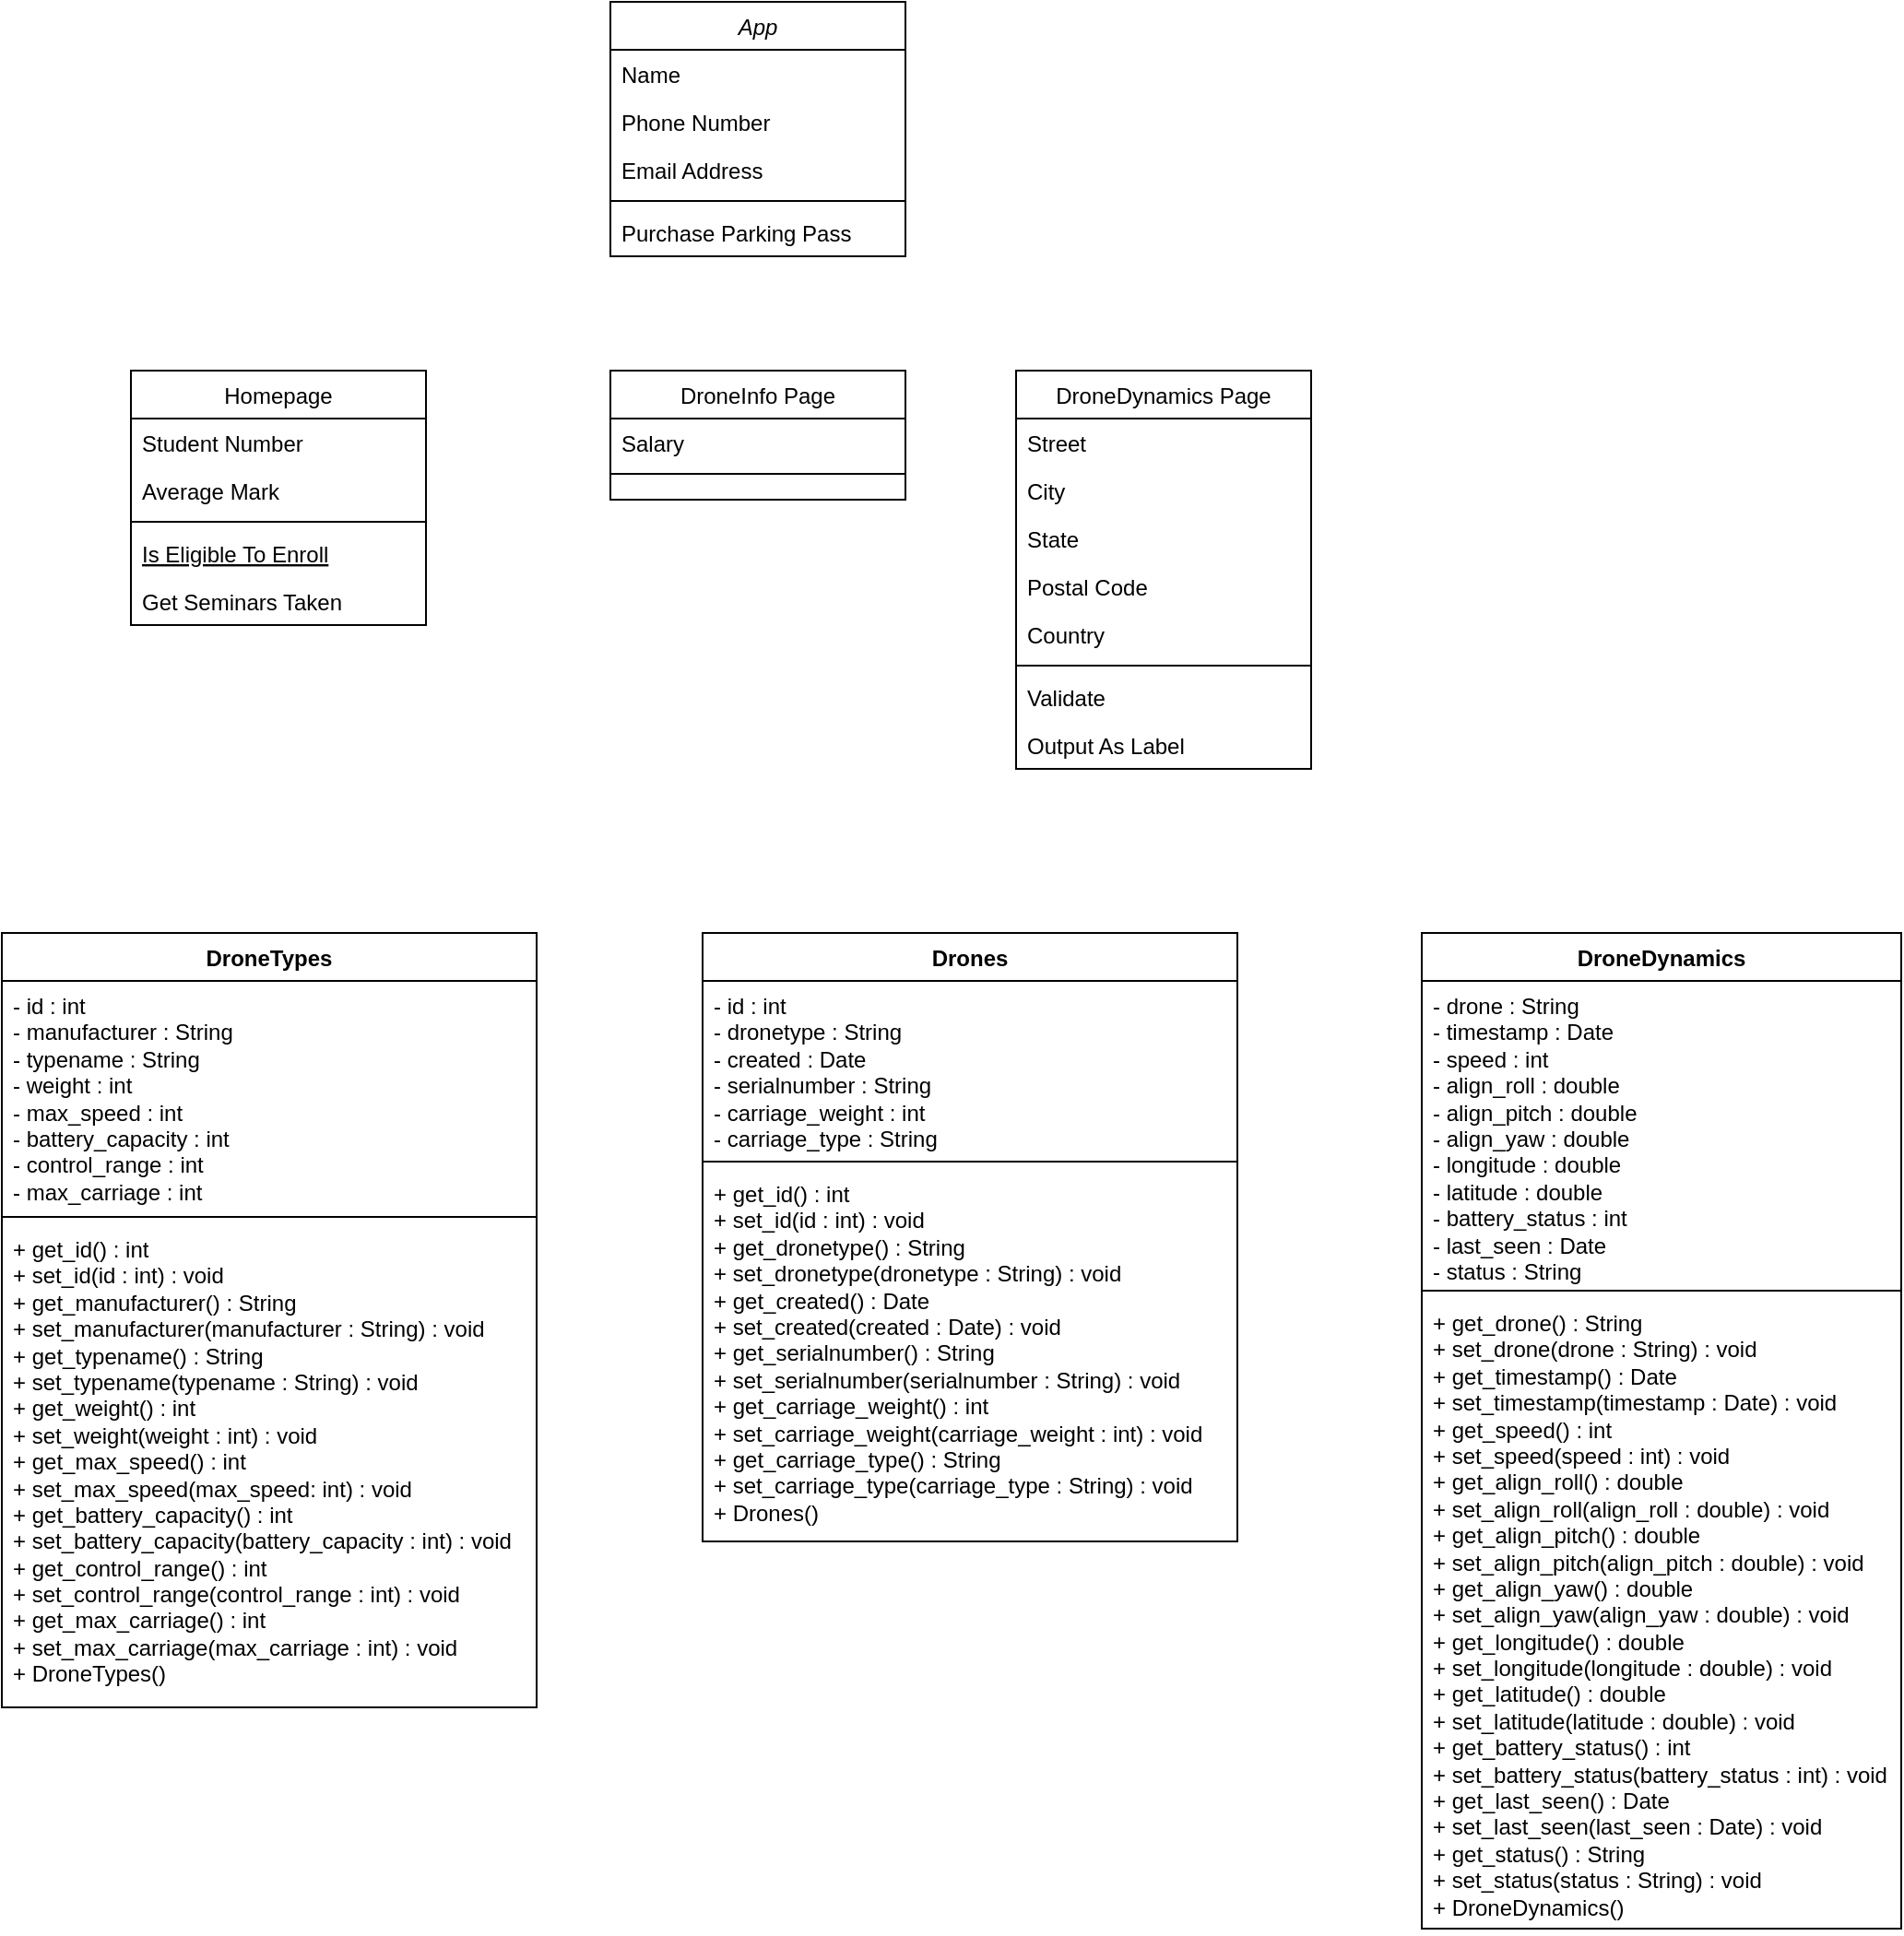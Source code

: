 <mxfile version="22.1.17" type="github">
  <diagram id="C5RBs43oDa-KdzZeNtuy" name="Page-1">
    <mxGraphModel dx="1364" dy="795" grid="1" gridSize="10" guides="1" tooltips="1" connect="1" arrows="1" fold="1" page="1" pageScale="1" pageWidth="827" pageHeight="1169" math="0" shadow="0">
      <root>
        <mxCell id="WIyWlLk6GJQsqaUBKTNV-0" />
        <mxCell id="WIyWlLk6GJQsqaUBKTNV-1" parent="WIyWlLk6GJQsqaUBKTNV-0" />
        <mxCell id="zkfFHV4jXpPFQw0GAbJ--0" value="App" style="swimlane;fontStyle=2;align=center;verticalAlign=top;childLayout=stackLayout;horizontal=1;startSize=26;horizontalStack=0;resizeParent=1;resizeLast=0;collapsible=1;marginBottom=0;rounded=0;shadow=0;strokeWidth=1;" parent="WIyWlLk6GJQsqaUBKTNV-1" vertex="1">
          <mxGeometry x="330" y="80" width="160" height="138" as="geometry">
            <mxRectangle x="230" y="140" width="160" height="26" as="alternateBounds" />
          </mxGeometry>
        </mxCell>
        <mxCell id="zkfFHV4jXpPFQw0GAbJ--1" value="Name" style="text;align=left;verticalAlign=top;spacingLeft=4;spacingRight=4;overflow=hidden;rotatable=0;points=[[0,0.5],[1,0.5]];portConstraint=eastwest;" parent="zkfFHV4jXpPFQw0GAbJ--0" vertex="1">
          <mxGeometry y="26" width="160" height="26" as="geometry" />
        </mxCell>
        <mxCell id="zkfFHV4jXpPFQw0GAbJ--2" value="Phone Number" style="text;align=left;verticalAlign=top;spacingLeft=4;spacingRight=4;overflow=hidden;rotatable=0;points=[[0,0.5],[1,0.5]];portConstraint=eastwest;rounded=0;shadow=0;html=0;" parent="zkfFHV4jXpPFQw0GAbJ--0" vertex="1">
          <mxGeometry y="52" width="160" height="26" as="geometry" />
        </mxCell>
        <mxCell id="zkfFHV4jXpPFQw0GAbJ--3" value="Email Address" style="text;align=left;verticalAlign=top;spacingLeft=4;spacingRight=4;overflow=hidden;rotatable=0;points=[[0,0.5],[1,0.5]];portConstraint=eastwest;rounded=0;shadow=0;html=0;" parent="zkfFHV4jXpPFQw0GAbJ--0" vertex="1">
          <mxGeometry y="78" width="160" height="26" as="geometry" />
        </mxCell>
        <mxCell id="zkfFHV4jXpPFQw0GAbJ--4" value="" style="line;html=1;strokeWidth=1;align=left;verticalAlign=middle;spacingTop=-1;spacingLeft=3;spacingRight=3;rotatable=0;labelPosition=right;points=[];portConstraint=eastwest;" parent="zkfFHV4jXpPFQw0GAbJ--0" vertex="1">
          <mxGeometry y="104" width="160" height="8" as="geometry" />
        </mxCell>
        <mxCell id="zkfFHV4jXpPFQw0GAbJ--5" value="Purchase Parking Pass" style="text;align=left;verticalAlign=top;spacingLeft=4;spacingRight=4;overflow=hidden;rotatable=0;points=[[0,0.5],[1,0.5]];portConstraint=eastwest;" parent="zkfFHV4jXpPFQw0GAbJ--0" vertex="1">
          <mxGeometry y="112" width="160" height="26" as="geometry" />
        </mxCell>
        <mxCell id="zkfFHV4jXpPFQw0GAbJ--6" value="Homepage" style="swimlane;fontStyle=0;align=center;verticalAlign=top;childLayout=stackLayout;horizontal=1;startSize=26;horizontalStack=0;resizeParent=1;resizeLast=0;collapsible=1;marginBottom=0;rounded=0;shadow=0;strokeWidth=1;" parent="WIyWlLk6GJQsqaUBKTNV-1" vertex="1">
          <mxGeometry x="70" y="280" width="160" height="138" as="geometry">
            <mxRectangle x="130" y="380" width="160" height="26" as="alternateBounds" />
          </mxGeometry>
        </mxCell>
        <mxCell id="zkfFHV4jXpPFQw0GAbJ--7" value="Student Number" style="text;align=left;verticalAlign=top;spacingLeft=4;spacingRight=4;overflow=hidden;rotatable=0;points=[[0,0.5],[1,0.5]];portConstraint=eastwest;" parent="zkfFHV4jXpPFQw0GAbJ--6" vertex="1">
          <mxGeometry y="26" width="160" height="26" as="geometry" />
        </mxCell>
        <mxCell id="zkfFHV4jXpPFQw0GAbJ--8" value="Average Mark" style="text;align=left;verticalAlign=top;spacingLeft=4;spacingRight=4;overflow=hidden;rotatable=0;points=[[0,0.5],[1,0.5]];portConstraint=eastwest;rounded=0;shadow=0;html=0;" parent="zkfFHV4jXpPFQw0GAbJ--6" vertex="1">
          <mxGeometry y="52" width="160" height="26" as="geometry" />
        </mxCell>
        <mxCell id="zkfFHV4jXpPFQw0GAbJ--9" value="" style="line;html=1;strokeWidth=1;align=left;verticalAlign=middle;spacingTop=-1;spacingLeft=3;spacingRight=3;rotatable=0;labelPosition=right;points=[];portConstraint=eastwest;" parent="zkfFHV4jXpPFQw0GAbJ--6" vertex="1">
          <mxGeometry y="78" width="160" height="8" as="geometry" />
        </mxCell>
        <mxCell id="zkfFHV4jXpPFQw0GAbJ--10" value="Is Eligible To Enroll" style="text;align=left;verticalAlign=top;spacingLeft=4;spacingRight=4;overflow=hidden;rotatable=0;points=[[0,0.5],[1,0.5]];portConstraint=eastwest;fontStyle=4" parent="zkfFHV4jXpPFQw0GAbJ--6" vertex="1">
          <mxGeometry y="86" width="160" height="26" as="geometry" />
        </mxCell>
        <mxCell id="zkfFHV4jXpPFQw0GAbJ--11" value="Get Seminars Taken" style="text;align=left;verticalAlign=top;spacingLeft=4;spacingRight=4;overflow=hidden;rotatable=0;points=[[0,0.5],[1,0.5]];portConstraint=eastwest;" parent="zkfFHV4jXpPFQw0GAbJ--6" vertex="1">
          <mxGeometry y="112" width="160" height="26" as="geometry" />
        </mxCell>
        <mxCell id="zkfFHV4jXpPFQw0GAbJ--13" value="DroneInfo Page" style="swimlane;fontStyle=0;align=center;verticalAlign=top;childLayout=stackLayout;horizontal=1;startSize=26;horizontalStack=0;resizeParent=1;resizeLast=0;collapsible=1;marginBottom=0;rounded=0;shadow=0;strokeWidth=1;" parent="WIyWlLk6GJQsqaUBKTNV-1" vertex="1">
          <mxGeometry x="330" y="280" width="160" height="70" as="geometry">
            <mxRectangle x="340" y="380" width="170" height="26" as="alternateBounds" />
          </mxGeometry>
        </mxCell>
        <mxCell id="zkfFHV4jXpPFQw0GAbJ--14" value="Salary" style="text;align=left;verticalAlign=top;spacingLeft=4;spacingRight=4;overflow=hidden;rotatable=0;points=[[0,0.5],[1,0.5]];portConstraint=eastwest;" parent="zkfFHV4jXpPFQw0GAbJ--13" vertex="1">
          <mxGeometry y="26" width="160" height="26" as="geometry" />
        </mxCell>
        <mxCell id="zkfFHV4jXpPFQw0GAbJ--15" value="" style="line;html=1;strokeWidth=1;align=left;verticalAlign=middle;spacingTop=-1;spacingLeft=3;spacingRight=3;rotatable=0;labelPosition=right;points=[];portConstraint=eastwest;" parent="zkfFHV4jXpPFQw0GAbJ--13" vertex="1">
          <mxGeometry y="52" width="160" height="8" as="geometry" />
        </mxCell>
        <mxCell id="zkfFHV4jXpPFQw0GAbJ--17" value="DroneDynamics Page" style="swimlane;fontStyle=0;align=center;verticalAlign=top;childLayout=stackLayout;horizontal=1;startSize=26;horizontalStack=0;resizeParent=1;resizeLast=0;collapsible=1;marginBottom=0;rounded=0;shadow=0;strokeWidth=1;" parent="WIyWlLk6GJQsqaUBKTNV-1" vertex="1">
          <mxGeometry x="550" y="280" width="160" height="216" as="geometry">
            <mxRectangle x="550" y="140" width="160" height="26" as="alternateBounds" />
          </mxGeometry>
        </mxCell>
        <mxCell id="zkfFHV4jXpPFQw0GAbJ--18" value="Street" style="text;align=left;verticalAlign=top;spacingLeft=4;spacingRight=4;overflow=hidden;rotatable=0;points=[[0,0.5],[1,0.5]];portConstraint=eastwest;" parent="zkfFHV4jXpPFQw0GAbJ--17" vertex="1">
          <mxGeometry y="26" width="160" height="26" as="geometry" />
        </mxCell>
        <mxCell id="zkfFHV4jXpPFQw0GAbJ--19" value="City" style="text;align=left;verticalAlign=top;spacingLeft=4;spacingRight=4;overflow=hidden;rotatable=0;points=[[0,0.5],[1,0.5]];portConstraint=eastwest;rounded=0;shadow=0;html=0;" parent="zkfFHV4jXpPFQw0GAbJ--17" vertex="1">
          <mxGeometry y="52" width="160" height="26" as="geometry" />
        </mxCell>
        <mxCell id="zkfFHV4jXpPFQw0GAbJ--20" value="State" style="text;align=left;verticalAlign=top;spacingLeft=4;spacingRight=4;overflow=hidden;rotatable=0;points=[[0,0.5],[1,0.5]];portConstraint=eastwest;rounded=0;shadow=0;html=0;" parent="zkfFHV4jXpPFQw0GAbJ--17" vertex="1">
          <mxGeometry y="78" width="160" height="26" as="geometry" />
        </mxCell>
        <mxCell id="zkfFHV4jXpPFQw0GAbJ--21" value="Postal Code" style="text;align=left;verticalAlign=top;spacingLeft=4;spacingRight=4;overflow=hidden;rotatable=0;points=[[0,0.5],[1,0.5]];portConstraint=eastwest;rounded=0;shadow=0;html=0;" parent="zkfFHV4jXpPFQw0GAbJ--17" vertex="1">
          <mxGeometry y="104" width="160" height="26" as="geometry" />
        </mxCell>
        <mxCell id="zkfFHV4jXpPFQw0GAbJ--22" value="Country" style="text;align=left;verticalAlign=top;spacingLeft=4;spacingRight=4;overflow=hidden;rotatable=0;points=[[0,0.5],[1,0.5]];portConstraint=eastwest;rounded=0;shadow=0;html=0;" parent="zkfFHV4jXpPFQw0GAbJ--17" vertex="1">
          <mxGeometry y="130" width="160" height="26" as="geometry" />
        </mxCell>
        <mxCell id="zkfFHV4jXpPFQw0GAbJ--23" value="" style="line;html=1;strokeWidth=1;align=left;verticalAlign=middle;spacingTop=-1;spacingLeft=3;spacingRight=3;rotatable=0;labelPosition=right;points=[];portConstraint=eastwest;" parent="zkfFHV4jXpPFQw0GAbJ--17" vertex="1">
          <mxGeometry y="156" width="160" height="8" as="geometry" />
        </mxCell>
        <mxCell id="zkfFHV4jXpPFQw0GAbJ--24" value="Validate" style="text;align=left;verticalAlign=top;spacingLeft=4;spacingRight=4;overflow=hidden;rotatable=0;points=[[0,0.5],[1,0.5]];portConstraint=eastwest;" parent="zkfFHV4jXpPFQw0GAbJ--17" vertex="1">
          <mxGeometry y="164" width="160" height="26" as="geometry" />
        </mxCell>
        <mxCell id="zkfFHV4jXpPFQw0GAbJ--25" value="Output As Label" style="text;align=left;verticalAlign=top;spacingLeft=4;spacingRight=4;overflow=hidden;rotatable=0;points=[[0,0.5],[1,0.5]];portConstraint=eastwest;" parent="zkfFHV4jXpPFQw0GAbJ--17" vertex="1">
          <mxGeometry y="190" width="160" height="26" as="geometry" />
        </mxCell>
        <mxCell id="ezU55_HowOdJxXUAR7C2-4" value="DroneTypes" style="swimlane;fontStyle=1;align=center;verticalAlign=top;childLayout=stackLayout;horizontal=1;startSize=26;horizontalStack=0;resizeParent=1;resizeParentMax=0;resizeLast=0;collapsible=1;marginBottom=0;whiteSpace=wrap;html=1;" vertex="1" parent="WIyWlLk6GJQsqaUBKTNV-1">
          <mxGeometry y="585" width="290" height="420" as="geometry" />
        </mxCell>
        <mxCell id="ezU55_HowOdJxXUAR7C2-5" value="&lt;div&gt;- id : int&lt;/div&gt;&lt;div&gt;- manufacturer : String&lt;/div&gt;&lt;div&gt;- typename : String&lt;/div&gt;&lt;div&gt;- weight : int&lt;/div&gt;&lt;div&gt;- max_speed : int&lt;/div&gt;&lt;div&gt;- battery_capacity : int&lt;/div&gt;&lt;div&gt;- control_range : int&lt;/div&gt;&lt;div&gt;- max_carriage : int&lt;br&gt;&lt;/div&gt;&lt;div&gt;&lt;br&gt;&lt;/div&gt;" style="text;strokeColor=none;fillColor=none;align=left;verticalAlign=top;spacingLeft=4;spacingRight=4;overflow=hidden;rotatable=0;points=[[0,0.5],[1,0.5]];portConstraint=eastwest;whiteSpace=wrap;html=1;" vertex="1" parent="ezU55_HowOdJxXUAR7C2-4">
          <mxGeometry y="26" width="290" height="124" as="geometry" />
        </mxCell>
        <mxCell id="ezU55_HowOdJxXUAR7C2-6" value="" style="line;strokeWidth=1;fillColor=none;align=left;verticalAlign=middle;spacingTop=-1;spacingLeft=3;spacingRight=3;rotatable=0;labelPosition=right;points=[];portConstraint=eastwest;strokeColor=inherit;" vertex="1" parent="ezU55_HowOdJxXUAR7C2-4">
          <mxGeometry y="150" width="290" height="8" as="geometry" />
        </mxCell>
        <mxCell id="ezU55_HowOdJxXUAR7C2-7" value="&lt;div&gt;+ get_id() : int&lt;/div&gt;&lt;div&gt;+ set_id(id : int) : void&lt;/div&gt;&lt;div&gt;+ get_manufacturer() : String&lt;/div&gt;&lt;div&gt;+ set_manufacturer(manufacturer : String) : void&lt;/div&gt;&lt;div&gt;+ get_typename() : String&lt;/div&gt;&lt;div&gt;+ set_typename(typename : String) : void&lt;/div&gt;&lt;div&gt;+ get_weight() : int&lt;/div&gt;&lt;div&gt;+ set_weight(weight : int) : void&lt;/div&gt;&lt;div&gt;+ get_max_speed() : int&lt;/div&gt;&lt;div&gt;+ set_max_speed(max_speed: int) : void&lt;/div&gt;&lt;div&gt;+ get_battery_capacity() : int&lt;br&gt;&lt;/div&gt;&lt;div&gt;+ set_battery_capacity(battery_capacity : int) : void&lt;/div&gt;&lt;div&gt;+ get_control_range() : int&lt;/div&gt;&lt;div&gt;+ set_control_range(control_range : int) : void&lt;/div&gt;&lt;div&gt;+ get_max_carriage() : int&lt;/div&gt;&lt;div&gt;+ set_max_carriage(max_carriage : int) : void&amp;nbsp; &lt;br&gt;&lt;/div&gt;&lt;div&gt;+ DroneTypes()&lt;br&gt;&lt;/div&gt;&lt;div&gt;&lt;br&gt;&lt;/div&gt;" style="text;strokeColor=none;fillColor=none;align=left;verticalAlign=top;spacingLeft=4;spacingRight=4;overflow=hidden;rotatable=0;points=[[0,0.5],[1,0.5]];portConstraint=eastwest;whiteSpace=wrap;html=1;" vertex="1" parent="ezU55_HowOdJxXUAR7C2-4">
          <mxGeometry y="158" width="290" height="262" as="geometry" />
        </mxCell>
        <mxCell id="ezU55_HowOdJxXUAR7C2-8" value="Drones" style="swimlane;fontStyle=1;align=center;verticalAlign=top;childLayout=stackLayout;horizontal=1;startSize=26;horizontalStack=0;resizeParent=1;resizeParentMax=0;resizeLast=0;collapsible=1;marginBottom=0;whiteSpace=wrap;html=1;" vertex="1" parent="WIyWlLk6GJQsqaUBKTNV-1">
          <mxGeometry x="380" y="585" width="290" height="330" as="geometry" />
        </mxCell>
        <mxCell id="ezU55_HowOdJxXUAR7C2-9" value="&lt;div&gt;- id : int&lt;/div&gt;&lt;div&gt;- dronetype : String&lt;/div&gt;&lt;div&gt;- created : Date&lt;/div&gt;&lt;div&gt;- serialnumber : String&lt;/div&gt;&lt;div&gt;- carriage_weight : int&lt;/div&gt;&lt;div&gt;- carriage_type : String&lt;br&gt;&lt;/div&gt;" style="text;strokeColor=none;fillColor=none;align=left;verticalAlign=top;spacingLeft=4;spacingRight=4;overflow=hidden;rotatable=0;points=[[0,0.5],[1,0.5]];portConstraint=eastwest;whiteSpace=wrap;html=1;" vertex="1" parent="ezU55_HowOdJxXUAR7C2-8">
          <mxGeometry y="26" width="290" height="94" as="geometry" />
        </mxCell>
        <mxCell id="ezU55_HowOdJxXUAR7C2-10" value="" style="line;strokeWidth=1;fillColor=none;align=left;verticalAlign=middle;spacingTop=-1;spacingLeft=3;spacingRight=3;rotatable=0;labelPosition=right;points=[];portConstraint=eastwest;strokeColor=inherit;" vertex="1" parent="ezU55_HowOdJxXUAR7C2-8">
          <mxGeometry y="120" width="290" height="8" as="geometry" />
        </mxCell>
        <mxCell id="ezU55_HowOdJxXUAR7C2-11" value="&lt;div&gt;+ get_id() : int&lt;/div&gt;&lt;div&gt;+ set_id(id : int) : void&lt;/div&gt;&lt;div&gt;+ get_dronetype() : String&lt;/div&gt;&lt;div&gt;+ set_dronetype(dronetype : String) : void &lt;br&gt;&lt;/div&gt;&lt;div&gt;+ get_created() : Date&lt;/div&gt;&lt;div&gt;+ set_created(created : Date) : void&lt;/div&gt;&lt;div&gt;+ get_serialnumber() : String&lt;/div&gt;&lt;div&gt;+ set_serialnumber(serialnumber : String) : void&lt;br&gt;&lt;/div&gt;&lt;div&gt;+ get_carriage_weight() : int&lt;/div&gt;&lt;div&gt;+ set_carriage_weight(carriage_weight : int) : void&lt;/div&gt;&lt;div&gt;+ get_carriage_type() : String&lt;/div&gt;&lt;div&gt;+ set_carriage_type(carriage_type : String) : void&lt;/div&gt;&lt;div&gt;+ Drones()&lt;br&gt;&lt;/div&gt;" style="text;strokeColor=none;fillColor=none;align=left;verticalAlign=top;spacingLeft=4;spacingRight=4;overflow=hidden;rotatable=0;points=[[0,0.5],[1,0.5]];portConstraint=eastwest;whiteSpace=wrap;html=1;" vertex="1" parent="ezU55_HowOdJxXUAR7C2-8">
          <mxGeometry y="128" width="290" height="202" as="geometry" />
        </mxCell>
        <mxCell id="ezU55_HowOdJxXUAR7C2-12" value="DroneDynamics" style="swimlane;fontStyle=1;align=center;verticalAlign=top;childLayout=stackLayout;horizontal=1;startSize=26;horizontalStack=0;resizeParent=1;resizeParentMax=0;resizeLast=0;collapsible=1;marginBottom=0;whiteSpace=wrap;html=1;" vertex="1" parent="WIyWlLk6GJQsqaUBKTNV-1">
          <mxGeometry x="770" y="585" width="260" height="540" as="geometry" />
        </mxCell>
        <mxCell id="ezU55_HowOdJxXUAR7C2-13" value="&lt;div&gt;- drone : String&lt;/div&gt;&lt;div&gt;- timestamp : Date&lt;/div&gt;&lt;div&gt;- speed : int&lt;/div&gt;&lt;div&gt;- align_roll : double&lt;/div&gt;&lt;div&gt;- align_pitch : double&lt;/div&gt;&lt;div&gt;- align_yaw : double&lt;/div&gt;&lt;div&gt;- longitude : double&lt;/div&gt;&lt;div&gt;- latitude : double&lt;/div&gt;&lt;div&gt;- battery_status : int&lt;/div&gt;&lt;div&gt;- last_seen : Date&lt;/div&gt;&lt;div&gt;- status : String&lt;br&gt;&lt;/div&gt;" style="text;strokeColor=none;fillColor=none;align=left;verticalAlign=top;spacingLeft=4;spacingRight=4;overflow=hidden;rotatable=0;points=[[0,0.5],[1,0.5]];portConstraint=eastwest;whiteSpace=wrap;html=1;" vertex="1" parent="ezU55_HowOdJxXUAR7C2-12">
          <mxGeometry y="26" width="260" height="164" as="geometry" />
        </mxCell>
        <mxCell id="ezU55_HowOdJxXUAR7C2-14" value="" style="line;strokeWidth=1;fillColor=none;align=left;verticalAlign=middle;spacingTop=-1;spacingLeft=3;spacingRight=3;rotatable=0;labelPosition=right;points=[];portConstraint=eastwest;strokeColor=inherit;" vertex="1" parent="ezU55_HowOdJxXUAR7C2-12">
          <mxGeometry y="190" width="260" height="8" as="geometry" />
        </mxCell>
        <mxCell id="ezU55_HowOdJxXUAR7C2-15" value="&lt;div&gt;+ get_drone() : String&lt;/div&gt;&lt;div&gt;+ set_drone(drone : String) : void&lt;/div&gt;&lt;div&gt;+ get_timestamp() : Date&lt;/div&gt;&lt;div&gt;+ set_timestamp(timestamp : Date) : void&lt;br&gt;&lt;/div&gt;&lt;div&gt;+ get_speed() : int&lt;/div&gt;&lt;div&gt;+ set_speed(speed : int) : void&lt;/div&gt;&lt;div&gt;+ get_align_roll() : double&lt;/div&gt;&lt;div&gt;+ set_align_roll(align_roll : double) : void&lt;/div&gt;&lt;div&gt;+ get_align_pitch() : double&lt;br&gt;&lt;/div&gt;&lt;div&gt;+ set_align_pitch(align_pitch : double) : void&lt;/div&gt;&lt;div&gt;+ get_align_yaw() : double&lt;/div&gt;&lt;div&gt;+ set_align_yaw(align_yaw : double) : void&lt;/div&gt;&lt;div&gt;+ get_longitude() : double&lt;/div&gt;&lt;div&gt;+ set_longitude(longitude : double) : void&lt;/div&gt;&lt;div&gt;+ get_latitude() : double&lt;/div&gt;&lt;div&gt;+ set_latitude(latitude : double) : void&lt;/div&gt;&lt;div&gt;+ get_battery_status() : int&lt;/div&gt;&lt;div&gt;+ set_battery_status(battery_status : int) : void&lt;/div&gt;&lt;div&gt;+ get_last_seen() : Date&lt;/div&gt;&lt;div&gt;+ set_last_seen(last_seen : Date) : void&lt;/div&gt;&lt;div&gt;+ get_status() : String&lt;/div&gt;&lt;div&gt;+ set_status(status : String) : void&lt;/div&gt;&lt;div&gt;+ DroneDynamics()&lt;br&gt;&lt;/div&gt;&lt;div&gt;&lt;br&gt;&lt;/div&gt;" style="text;strokeColor=none;fillColor=none;align=left;verticalAlign=top;spacingLeft=4;spacingRight=4;overflow=hidden;rotatable=0;points=[[0,0.5],[1,0.5]];portConstraint=eastwest;whiteSpace=wrap;html=1;" vertex="1" parent="ezU55_HowOdJxXUAR7C2-12">
          <mxGeometry y="198" width="260" height="342" as="geometry" />
        </mxCell>
      </root>
    </mxGraphModel>
  </diagram>
</mxfile>
